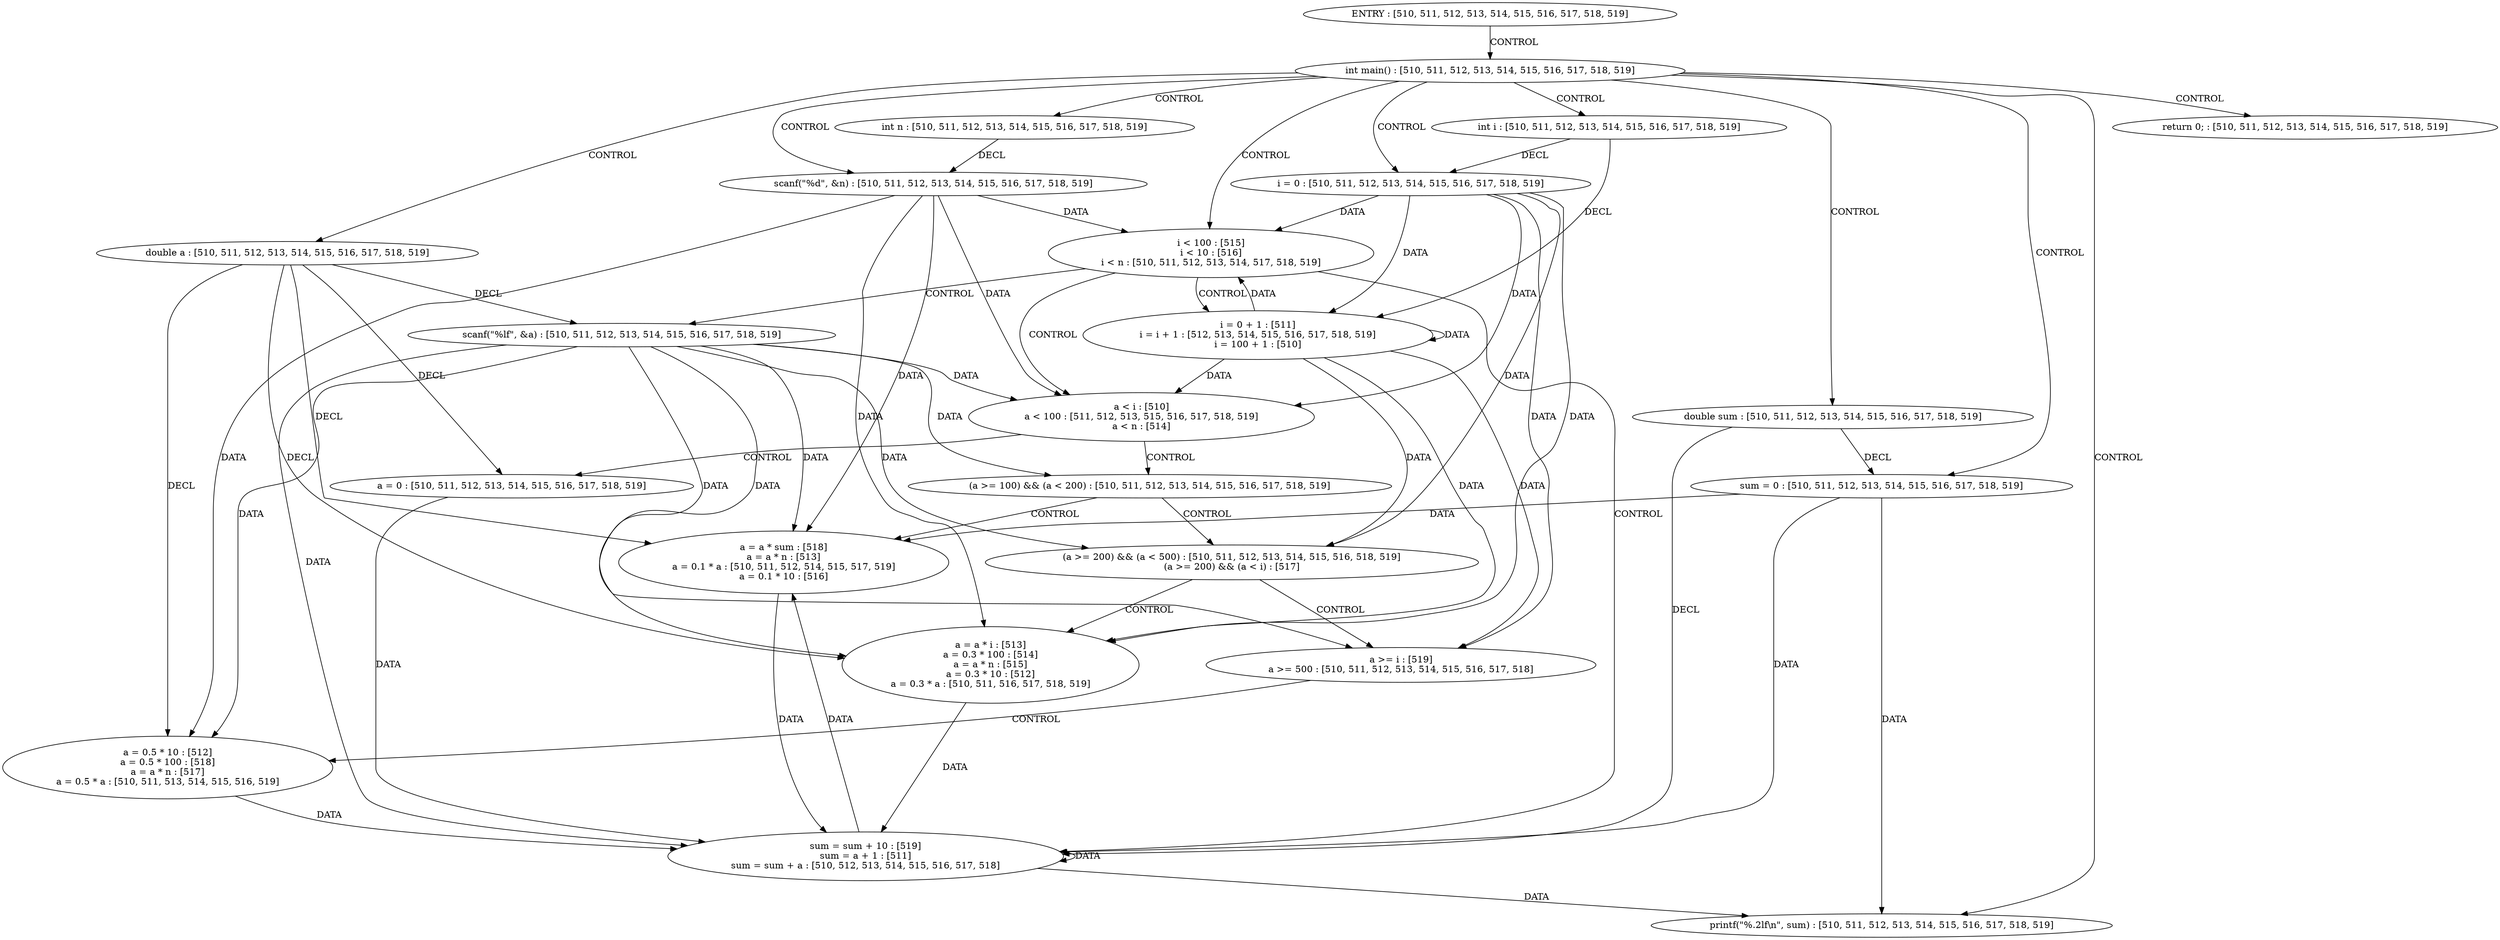 digraph G {
  1 [ label="scanf(\"%lf\", &a) : [510, 511, 512, 513, 514, 515, 516, 517, 518, 519]
" ];
  2 [ label="printf(\"%.2lf\\n\", sum) : [510, 511, 512, 513, 514, 515, 516, 517, 518, 519]
" ];
  3 [ label="scanf(\"%d\", &n) : [510, 511, 512, 513, 514, 515, 516, 517, 518, 519]
" ];
  4 [ label="ENTRY : [510, 511, 512, 513, 514, 515, 516, 517, 518, 519]
" ];
  5 [ label="double a : [510, 511, 512, 513, 514, 515, 516, 517, 518, 519]
" ];
  6 [ label="int i : [510, 511, 512, 513, 514, 515, 516, 517, 518, 519]
" ];
  7 [ label="int n : [510, 511, 512, 513, 514, 515, 516, 517, 518, 519]
" ];
  8 [ label="double sum : [510, 511, 512, 513, 514, 515, 516, 517, 518, 519]
" ];
  9 [ label="a = a * sum : [518]
a = a * n : [513]
a = 0.1 * a : [510, 511, 512, 514, 515, 517, 519]
a = 0.1 * 10 : [516]
" ];
  10 [ label="i = 0 : [510, 511, 512, 513, 514, 515, 516, 517, 518, 519]
" ];
  11 [ label="a = a * i : [513]
a = 0.3 * 100 : [514]
a = a * n : [515]
a = 0.3 * 10 : [512]
a = 0.3 * a : [510, 511, 516, 517, 518, 519]
" ];
  12 [ label="sum = sum + 10 : [519]
sum = a + 1 : [511]
sum = sum + a : [510, 512, 513, 514, 515, 516, 517, 518]
" ];
  13 [ label="sum = 0 : [510, 511, 512, 513, 514, 515, 516, 517, 518, 519]
" ];
  14 [ label="i = 0 + 1 : [511]
i = i + 1 : [512, 513, 514, 515, 516, 517, 518, 519]
i = 100 + 1 : [510]
" ];
  15 [ label="a = 0.5 * 10 : [512]
a = 0.5 * 100 : [518]
a = a * n : [517]
a = 0.5 * a : [510, 511, 513, 514, 515, 516, 519]
" ];
  16 [ label="a = 0 : [510, 511, 512, 513, 514, 515, 516, 517, 518, 519]
" ];
  17 [ label="a < i : [510]
a < 100 : [511, 512, 513, 515, 516, 517, 518, 519]
a < n : [514]
" ];
  18 [ label="i < 100 : [515]
i < 10 : [516]
i < n : [510, 511, 512, 513, 514, 517, 518, 519]
" ];
  19 [ label="(a >= 100) && (a < 200) : [510, 511, 512, 513, 514, 515, 516, 517, 518, 519]
" ];
  20 [ label="a >= i : [519]
a >= 500 : [510, 511, 512, 513, 514, 515, 516, 517, 518]
" ];
  21 [ label="(a >= 200) && (a < 500) : [510, 511, 512, 513, 514, 515, 516, 518, 519]
(a >= 200) && (a < i) : [517]
" ];
  22 [ label="int main() : [510, 511, 512, 513, 514, 515, 516, 517, 518, 519]
" ];
  23 [ label="return 0; : [510, 511, 512, 513, 514, 515, 516, 517, 518, 519]
" ];
  4 -> 22 [ label="CONTROL" ];
  22 -> 6 [ label="CONTROL" ];
  22 -> 7 [ label="CONTROL" ];
  22 -> 5 [ label="CONTROL" ];
  22 -> 8 [ label="CONTROL" ];
  22 -> 13 [ label="CONTROL" ];
  22 -> 3 [ label="CONTROL" ];
  22 -> 10 [ label="CONTROL" ];
  22 -> 18 [ label="CONTROL" ];
  22 -> 2 [ label="CONTROL" ];
  22 -> 23 [ label="CONTROL" ];
  18 -> 1 [ label="CONTROL" ];
  18 -> 17 [ label="CONTROL" ];
  18 -> 12 [ label="CONTROL" ];
  18 -> 14 [ label="CONTROL" ];
  17 -> 16 [ label="CONTROL" ];
  17 -> 19 [ label="CONTROL" ];
  19 -> 9 [ label="CONTROL" ];
  19 -> 21 [ label="CONTROL" ];
  21 -> 11 [ label="CONTROL" ];
  21 -> 20 [ label="CONTROL" ];
  20 -> 15 [ label="CONTROL" ];
  13 -> 2 [ label="DATA" ];
  3 -> 18 [ label="DATA" ];
  10 -> 18 [ label="DATA" ];
  1 -> 17 [ label="DATA" ];
  1 -> 19 [ label="DATA" ];
  1 -> 9 [ label="DATA" ];
  1 -> 21 [ label="DATA" ];
  1 -> 11 [ label="DATA" ];
  1 -> 20 [ label="DATA" ];
  1 -> 15 [ label="DATA" ];
  1 -> 12 [ label="DATA" ];
  16 -> 12 [ label="DATA" ];
  9 -> 12 [ label="DATA" ];
  11 -> 12 [ label="DATA" ];
  15 -> 12 [ label="DATA" ];
  12 -> 2 [ label="DATA" ];
  14 -> 18 [ label="DATA" ];
  6 -> 14 [ label="DECL" ];
  6 -> 10 [ label="DECL" ];
  7 -> 3 [ label="DECL" ];
  5 -> 11 [ label="DECL" ];
  5 -> 9 [ label="DECL" ];
  5 -> 1 [ label="DECL" ];
  5 -> 15 [ label="DECL" ];
  5 -> 16 [ label="DECL" ];
  8 -> 13 [ label="DECL" ];
  8 -> 12 [ label="DECL" ];
  13 -> 12 [ label="DATA" ];
  10 -> 14 [ label="DATA" ];
  12 -> 12 [ label="DATA" ];
  14 -> 14 [ label="DATA" ];
  3 -> 15 [ label="DATA" ];
  10 -> 21 [ label="DATA" ];
  14 -> 21 [ label="DATA" ];
  3 -> 9 [ label="DATA" ];
  10 -> 11 [ label="DATA" ];
  14 -> 11 [ label="DATA" ];
  3 -> 17 [ label="DATA" ];
  10 -> 20 [ label="DATA" ];
  14 -> 20 [ label="DATA" ];
  3 -> 11 [ label="DATA" ];
  13 -> 9 [ label="DATA" ];
  12 -> 9 [ label="DATA" ];
  10 -> 17 [ label="DATA" ];
  14 -> 17 [ label="DATA" ];
}
